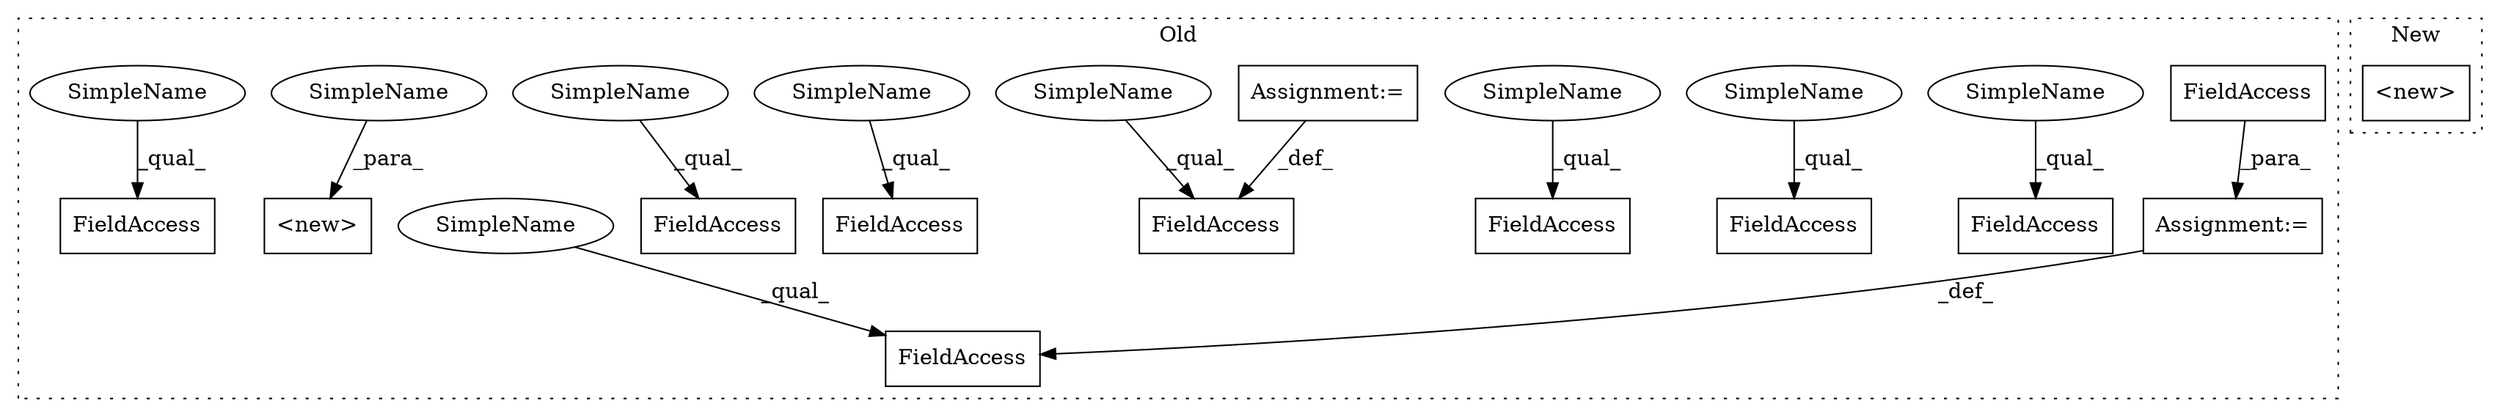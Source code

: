 digraph G {
subgraph cluster0 {
1 [label="<new>" a="46" s="326,345" l="6,2" shape="box"];
3 [label="FieldAccess" a="22" s="1164" l="12" shape="box"];
4 [label="Assignment:=" a="7" s="1176" l="1" shape="box"];
5 [label="FieldAccess" a="22" s="1005" l="21" shape="box"];
6 [label="Assignment:=" a="7" s="1026" l="1" shape="box"];
7 [label="FieldAccess" a="22" s="1177" l="7" shape="box"];
8 [label="FieldAccess" a="22" s="957" l="9" shape="box"];
9 [label="FieldAccess" a="22" s="1216" l="17" shape="box"];
10 [label="FieldAccess" a="22" s="1125" l="21" shape="box"];
11 [label="FieldAccess" a="22" s="920" l="26" shape="box"];
12 [label="FieldAccess" a="22" s="1049" l="20" shape="box"];
13 [label="FieldAccess" a="22" s="777" l="12" shape="box"];
14 [label="SimpleName" a="42" s="1216" l="4" shape="ellipse"];
15 [label="SimpleName" a="42" s="1125" l="4" shape="ellipse"];
16 [label="SimpleName" a="42" s="957" l="4" shape="ellipse"];
17 [label="SimpleName" a="42" s="777" l="4" shape="ellipse"];
18 [label="SimpleName" a="42" s="920" l="4" shape="ellipse"];
19 [label="SimpleName" a="42" s="341" l="4" shape="ellipse"];
20 [label="SimpleName" a="42" s="1164" l="4" shape="ellipse"];
21 [label="SimpleName" a="42" s="1049" l="4" shape="ellipse"];
22 [label="SimpleName" a="42" s="1005" l="4" shape="ellipse"];
label = "Old";
style="dotted";
}
subgraph cluster1 {
2 [label="<new>" a="46" s="278" l="8" shape="box"];
label = "New";
style="dotted";
}
4 -> 3 [label="_def_"];
6 -> 5 [label="_def_"];
7 -> 4 [label="_para_"];
14 -> 9 [label="_qual_"];
15 -> 10 [label="_qual_"];
16 -> 8 [label="_qual_"];
17 -> 13 [label="_qual_"];
18 -> 11 [label="_qual_"];
19 -> 1 [label="_para_"];
20 -> 3 [label="_qual_"];
21 -> 12 [label="_qual_"];
22 -> 5 [label="_qual_"];
}